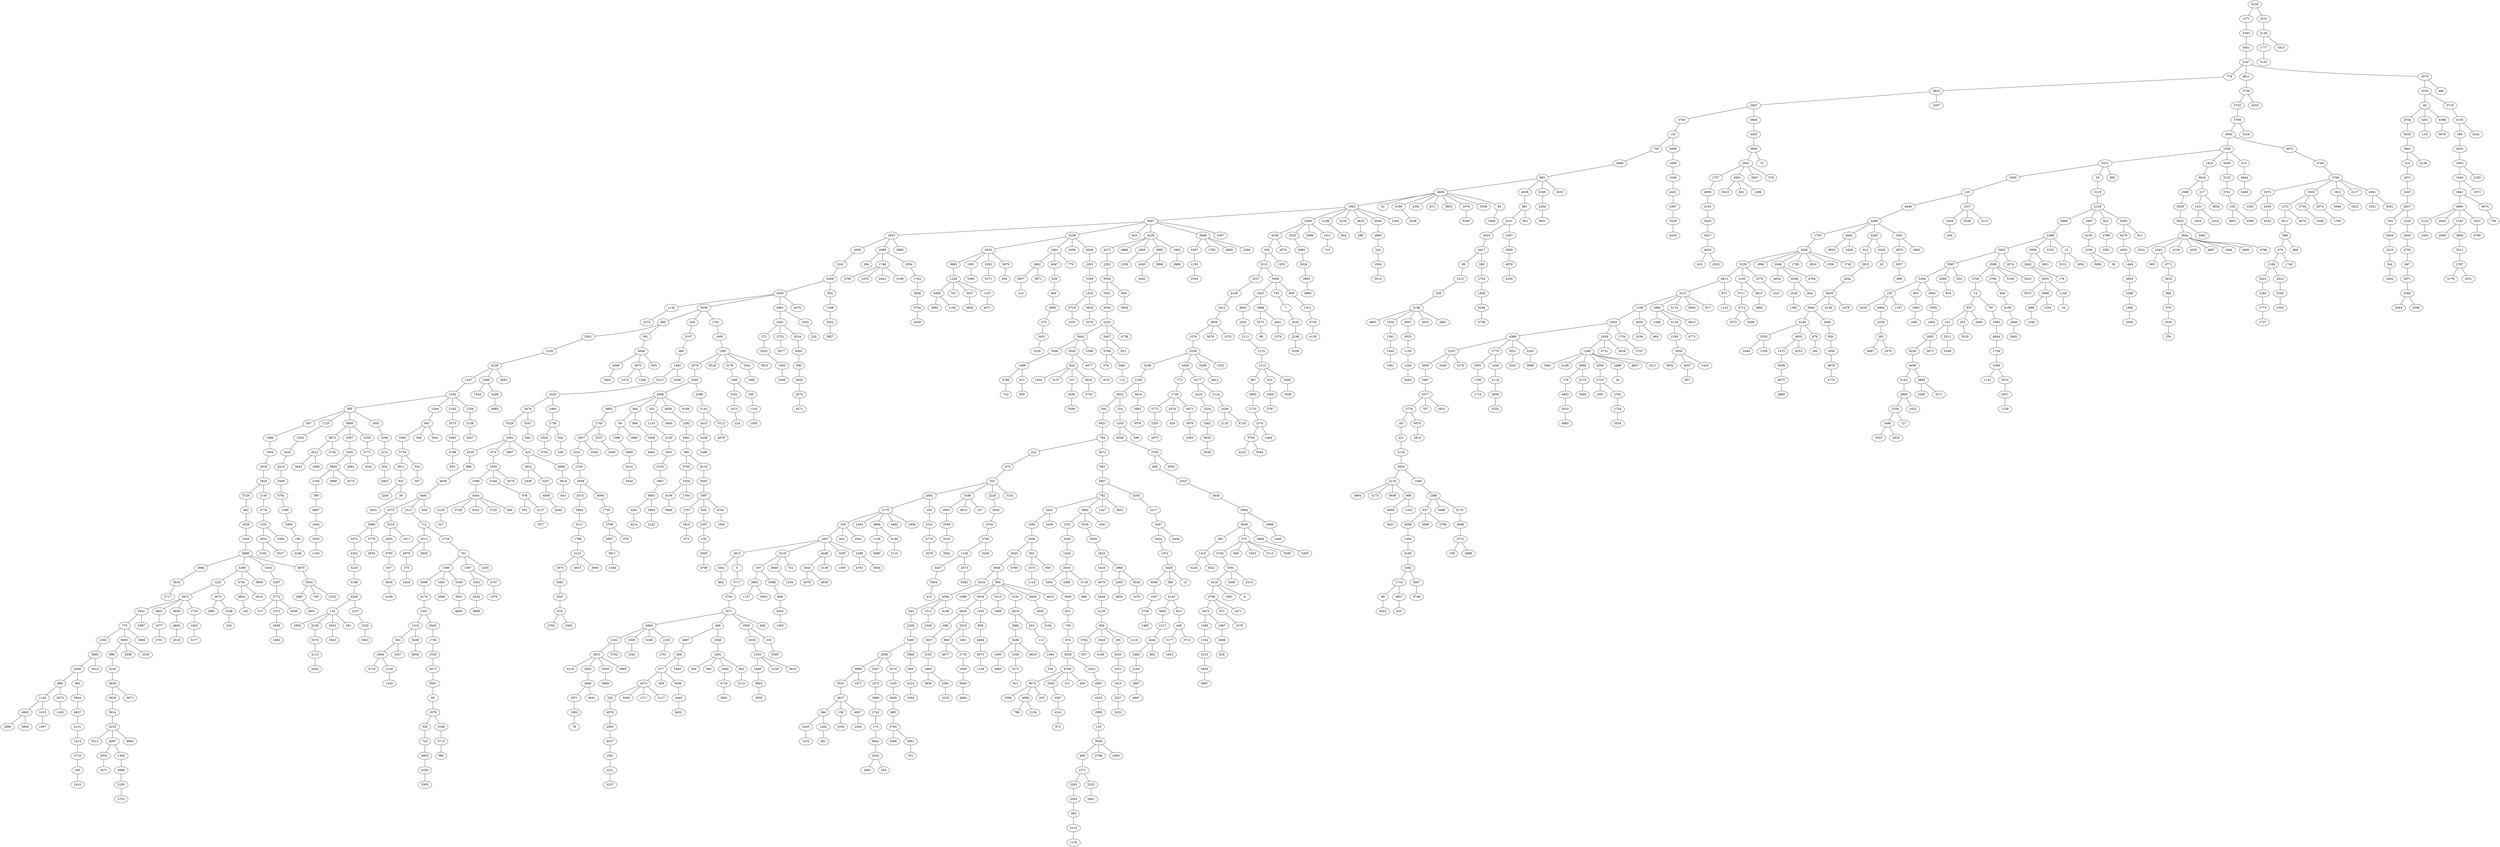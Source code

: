 strict graph "" {
	5236 -- 1271;
	5236 -- 3231;
	1271 -- 3343;
	3343 -- 5651;
	5651 -- 2187;
	2187 -- 778;
	2187 -- 4811;
	2187 -- 3570;
	778 -- 5825;
	5825 -- 3567;
	5825 -- 1007;
	3567 -- 5750;
	3567 -- 3846;
	5750 -- 132;
	132 -- 750;
	132 -- 2608;
	750 -- 5699;
	5699 -- 893;
	893 -- 4608;
	893 -- 4636;
	893 -- 4549;
	893 -- 3653;
	4608 -- 1963;
	4608 -- 42;
	4608 -- 3166;
	4608 -- 4391;
	4608 -- 811;
	4608 -- 3855;
	4608 -- 1679;
	4608 -- 5358;
	4608 -- 83;
	1963 -- 5607;
	1963 -- 2409;
	1963 -- 2168;
	1963 -- 5235;
	1963 -- 3618;
	1963 -- 4644;
	1963 -- 2364;
	5607 -- 1853;
	5607 -- 3259;
	5607 -- 620;
	5607 -- 4236;
	5607 -- 2948;
	5607 -- 5367;
	1853 -- 4565;
	1853 -- 2089;
	1853 -- 2889;
	4565 -- 1241;
	1241 -- 4268;
	4268 -- 4250;
	4268 -- 954;
	4250 -- 1142;
	4250 -- 5636;
	4250 -- 4961;
	4250 -- 4476;
	1142 -- 5272;
	4811 -- 3736;
	3736 -- 3732;
	3736 -- 4255;
	3732 -- 5799;
	5799 -- 2000;
	5799 -- 5216;
	2000 -- 1528;
	2000 -- 4972;
	1528 -- 5531;
	1528 -- 1910;
	1528 -- 5939;
	1528 -- 215;
	5531 -- 5500;
	5531 -- 29;
	5531 -- 905;
	5500 -- 125;
	125 -- 4449;
	125 -- 1627;
	4449 -- 2489;
	2489 -- 1750;
	2489 -- 4041;
	2489 -- 2285;
	2489 -- 1931;
	1750 -- 3938;
	3938 -- 5226;
	3938 -- 1996;
	3938 -- 2046;
	3938 -- 1783;
	3938 -- 2816;
	3938 -- 1556;
	3938 -- 1742;
	5226 -- 4813;
	5226 -- 3195;
	5226 -- 2576;
	4813 -- 5121;
	4813 -- 871;
	5121 -- 1109;
	5121 -- 1884;
	5121 -- 5119;
	5121 -- 5604;
	5121 -- 817;
	1109 -- 3363;
	1109 -- 4459;
	3363 -- 4368;
	3363 -- 1828;
	3363 -- 1754;
	4368 -- 2333;
	4368 -- 2770;
	4368 -- 5551;
	4368 -- 5245;
	2333 -- 3093;
	2333 -- 3440;
	2333 -- 1276;
	3093 -- 3497;
	3497 -- 4377;
	2409 -- 4336;
	2409 -- 2525;
	2409 -- 3586;
	2409 -- 1411;
	4336 -- 500;
	4336 -- 4570;
	500 -- 3215;
	500 -- 1355;
	3215 -- 2537;
	3215 -- 5094;
	2537 -- 4108;
	4108 -- 2411;
	2411 -- 3900;
	3900 -- 1079;
	3900 -- 5876;
	3900 -- 1570;
	1079 -- 2538;
	2538 -- 3246;
	2538 -- 4453;
	2538 -- 5208;
	2538 -- 1253;
	3246 -- 2166;
	2166 -- 3932;
	2166 -- 5614;
	3932 -- 546;
	3932 -- 324;
	546 -- 4921;
	4921 -- 784;
	784 -- 222;
	784 -- 3672;
	222 -- 475;
	475 -- 325;
	325 -- 2002;
	325 -- 5166;
	325 -- 2220;
	325 -- 3152;
	2002 -- 3170;
	2002 -- 303;
	3170 -- 346;
	3170 -- 2454;
	3170 -- 3864;
	3170 -- 4482;
	3170 -- 1908;
	346 -- 1657;
	346 -- 842;
	346 -- 2541;
	1657 -- 2613;
	1657 -- 3218;
	1657 -- 4448;
	1657 -- 1030;
	1657 -- 2290;
	2613 -- 5261;
	2613 -- 5;
	5261 -- 804;
	5636 -- 660;
	5636 -- 250;
	5636 -- 1761;
	660 -- 5501;
	660 -- 391;
	5501 -- 2165;
	2165 -- 4238;
	4238 -- 1347;
	4238 -- 2390;
	4238 -- 3583;
	1347 -- 1245;
	1245 -- 595;
	1245 -- 1304;
	1245 -- 5182;
	1245 -- 1256;
	595 -- 597;
	595 -- 1120;
	595 -- 4980;
	595 -- 1601;
	597 -- 1080;
	1080 -- 1004;
	1004 -- 3018;
	3018 -- 1824;
	1824 -- 5720;
	1824 -- 1145;
	5720 -- 662;
	662 -- 3356;
	3356 -- 2344;
	2344 -- 3688;
	3688 -- 2664;
	3688 -- 5399;
	3688 -- 1434;
	3688 -- 3870;
	2664 -- 3633;
	3633 -- 2717;
	4041 -- 5823;
	4041 -- 3426;
	3672 -- 962;
	962 -- 5857;
	5857 -- 782;
	5857 -- 5203;
	782 -- 4421;
	782 -- 3684;
	782 -- 1527;
	782 -- 3651;
	4421 -- 1095;
	4421 -- 4450;
	1095 -- 2006;
	2006 -- 2645;
	2006 -- 392;
	2645 -- 3049;
	2645 -- 4785;
	3049 -- 4533;
	3049 -- 904;
	4533 -- 4394;
	4394 -- 543;
	4394 -- 1511;
	4394 -- 4190;
	543 -- 2209;
	2209 -- 5493;
	5493 -- 2056;
	5493 -- 5568;
	2056 -- 3966;
	2056 -- 5307;
	2056 -- 3574;
	3966 -- 3531;
	3966 -- 1971;
	3531 -- 3627;
	3627 -- 344;
	3627 -- 158;
	3627 -- 4007;
	344 -- 3245;
	344 -- 1402;
	3245 -- 1533;
	250 -- 3107;
	3107 -- 366;
	366 -- 1482;
	1482 -- 5213;
	1482 -- 3298;
	5213 -- 2435;
	2435 -- 3878;
	2435 -- 1460;
	3878 -- 5329;
	3878 -- 5347;
	5329 -- 3262;
	3262 -- 4328;
	3262 -- 674;
	3262 -- 3867;
	3262 -- 423;
	4328 -- 898;
	898 -- 4658;
	4658 -- 4481;
	4481 -- 2975;
	4481 -- 1513;
	4481 -- 929;
	2975 -- 5588;
	2975 -- 5318;
	5588 -- 5572;
	5588 -- 5778;
	5572 -- 4352;
	4352 -- 3229;
	3229 -- 3198;
	3198 -- 2328;
	2328 -- 116;
	2328 -- 2157;
	116 -- 5555;
	116 -- 5139;
	116 -- 3433;
	116 -- 561;
	29 -- 3119;
	3119 -- 2128;
	3259 -- 3035;
	3259 -- 2491;
	3259 -- 5259;
	3259 -- 5008;
	3035 -- 3685;
	3035 -- 1901;
	3035 -- 3265;
	3035 -- 3879;
	3685 -- 1236;
	1236 -- 4490;
	1236 -- 701;
	1236 -- 3557;
	1236 -- 1167;
	4490 -- 2992;
	4490 -- 1165;
	5094 -- 1925;
	5094 -- 745;
	5094 -- 826;
	1925 -- 4820;
	1925 -- 2888;
	4820 -- 2552;
	2552 -- 2111;
	2128 -- 5886;
	2128 -- 1687;
	2128 -- 621;
	2128 -- 5050;
	5886 -- 2388;
	2388 -- 5403;
	2388 -- 3056;
	2388 -- 3333;
	2388 -- 12;
	5403 -- 5087;
	5403 -- 3596;
	5403 -- 2874;
	5087 -- 5458;
	5087 -- 2098;
	5087 -- 354;
	5458 -- 150;
	5458 -- 802;
	5458 -- 2943;
	150 -- 4229;
	150 -- 4004;
	150 -- 1197;
	1761 -- 1465;
	1465 -- 1581;
	1581 -- 1078;
	1581 -- 3518;
	1581 -- 5178;
	1581 -- 3341;
	1581 -- 5813;
	1078 -- 5495;
	5495 -- 3568;
	5495 -- 2586;
	3568 -- 4893;
	3568 -- 364;
	3568 -- 332;
	3568 -- 4839;
	3568 -- 4184;
	4893 -- 2740;
	2740 -- 2837;
	2740 -- 2337;
	2837 -- 1631;
	2837 -- 2536;
	1631 -- 1229;
	1229 -- 3958;
	3958 -- 2014;
	3958 -- 4094;
	2014 -- 3964;
	3964 -- 3111;
	3111 -- 1788;
	1788 -- 3122;
	3122 -- 1875;
	3122 -- 5633;
	3122 -- 3950;
	1875 -- 3681;
	3681 -- 3547;
	3547 -- 816;
	816 -- 2762;
	816 -- 2362;
	2491 -- 3662;
	2491 -- 4047;
	2491 -- 779;
	3662 -- 5657;
	3662 -- 5671;
	5657 -- 314;
	1304 -- 941;
	941 -- 3360;
	941 -- 308;
	941 -- 3541;
	3360 -- 5739;
	5739 -- 2911;
	5739 -- 553;
	2911 -- 832;
	832 -- 2244;
	832 -- 30;
	1884 -- 1069;
	1884 -- 5118;
	1884 -- 4913;
	4004 -- 5258;
	5258 -- 283;
	283 -- 4687;
	283 -- 2970;
	4972 -- 4764;
	4764 -- 2760;
	2760 -- 3375;
	2760 -- 3303;
	2760 -- 1912;
	2760 -- 2137;
	2760 -- 4981;
	3375 -- 1392;
	3375 -- 4343;
	2285 -- 912;
	2285 -- 3428;
	912 -- 2915;
	2915 -- 2842;
	2842 -- 4829;
	4829 -- 3949;
	4829 -- 4128;
	4829 -- 2478;
	3949 -- 4249;
	3949 -- 3485;
	4249 -- 5558;
	4249 -- 4835;
	4249 -- 678;
	5558 -- 2444;
	5558 -- 1358;
	1687 -- 4150;
	4150 -- 2236;
	2236 -- 5096;
	2236 -- 56;
	5399 -- 1231;
	5399 -- 3781;
	5399 -- 3959;
	1231 -- 3872;
	1231 -- 2070;
	3872 -- 3441;
	3872 -- 4841;
	3872 -- 5859;
	3872 -- 1734;
	3441 -- 770;
	3441 -- 5587;
	770 -- 2358;
	770 -- 5606;
	770 -- 3986;
	2358 -- 5885;
	5885 -- 2406;
	5885 -- 3024;
	2406 -- 896;
	2406 -- 963;
	1828 -- 1268;
	1828 -- 4731;
	1828 -- 3628;
	1268 -- 3491;
	1268 -- 4146;
	1268 -- 2969;
	1268 -- 2592;
	1268 -- 2498;
	1268 -- 4647;
	1268 -- 2511;
	674 -- 1839;
	1839 -- 1599;
	1839 -- 5184;
	1839 -- 3079;
	1599 -- 5444;
	5444 -- 2129;
	5444 -- 3738;
	5444 -- 4742;
	5444 -- 2720;
	5444 -- 480;
	4094 -- 1730;
	1730 -- 2768;
	2768 -- 5667;
	2768 -- 979;
	4841 -- 1077;
	5606 -- 996;
	5606 -- 2208;
	5606 -- 3330;
	996 -- 3145;
	3145 -- 2626;
	2626 -- 2629;
	2626 -- 2871;
	2629 -- 5914;
	5914 -- 2233;
	5166 -- 3055;
	5166 -- 4010;
	5166 -- 107;
	3055 -- 2558;
	2558 -- 5232;
	3218 -- 197;
	3218 -- 3649;
	3218 -- 722;
	197 -- 3963;
	197 -- 5088;
	3303 -- 1272;
	3303 -- 5704;
	3303 -- 3974;
	1272 -- 5511;
	1272 -- 4670;
	5511 -- 388;
	388 -- 474;
	388 -- 889;
	474 -- 1184;
	474 -- 1740;
	1184 -- 5423;
	1184 -- 4522;
	5423 -- 1284;
	1284 -- 1773;
	1912 -- 5646;
	1912 -- 1822;
	904 -- 2389;
	904 -- 5918;
	904 -- 5513;
	904 -- 5181;
	904 -- 2826;
	904 -- 4615;
	423 -- 3822;
	423 -- 4066;
	3822 -- 2456;
	3822 -- 3257;
	871 -- 1123;
	1931 -- 2870;
	1931 -- 3692;
	2870 -- 3057;
	1910 -- 5616;
	5616 -- 2369;
	5616 -- 217;
	2369 -- 5029;
	5029 -- 4825;
	4825 -- 3944;
	4825 -- 2481;
	3944 -- 3314;
	3944 -- 2343;
	3944 -- 4129;
	3944 -- 4303;
	3944 -- 4897;
	3944 -- 1694;
	3944 -- 4692;
	3944 -- 4796;
	4453 -- 773;
	4453 -- 5277;
	773 -- 1739;
	1739 -- 5775;
	1739 -- 2476;
	1739 -- 4073;
	5775 -- 2355;
	2355 -- 4975;
	3684 -- 1531;
	3684 -- 5530;
	3684 -- 1041;
	1531 -- 2020;
	2020 -- 1429;
	1429 -- 2916;
	2916 -- 3592;
	2916 -- 3386;
	2916 -- 3718;
	3592 -- 3005;
	3005 -- 831;
	831 -- 739;
	739 -- 874;
	874 -- 5828;
	5828 -- 4708;
	5828 -- 1622;
	4708 -- 4672;
	4708 -- 2092;
	4708 -- 311;
	4708 -- 430;
	4672 -- 3390;
	4672 -- 4080;
	4672 -- 255;
	324 -- 1203;
	1203 -- 4536;
	1203 -- 598;
	4536 -- 3783;
	3783 -- 406;
	3783 -- 3595;
	406 -- 2453;
	2453 -- 5430;
	5430 -- 5064;
	5064 -- 5639;
	5064 -- 4998;
	5639 -- 360;
	5639 -- 575;
	5639 -- 4684;
	360 -- 1415;
	1415 -- 5228;
	1415 -- 5522;
	2070 -- 2881;
	2070 -- 5336;
	1145 -- 4778;
	4778 -- 1331;
	1331 -- 3931;
	1331 -- 3300;
	3931 -- 3105;
	3931 -- 5327;
	4236 -- 4272;
	4236 -- 4969;
	4236 -- 2605;
	4236 -- 3905;
	4236 -- 1983;
	5203 -- 2217;
	2217 -- 3447;
	3447 -- 5424;
	3447 -- 3434;
	5424 -- 1972;
	896 -- 1140;
	896 -- 2673;
	1140 -- 4802;
	1140 -- 1410;
	4802 -- 2890;
	4802 -- 5850;
	5530 -- 3630;
	3630 -- 2822;
	4377 -- 3776;
	4377 -- 787;
	4377 -- 5832;
	3776 -- 181;
	3776 -- 5670;
	181 -- 221;
	221 -- 5134;
	5134 -- 2620;
	2620 -- 2116;
	2620 -- 1448;
	2116 -- 3804;
	2116 -- 5175;
	2116 -- 5938;
	2116 -- 906;
	2129 -- 527;
	391 -- 4068;
	4068 -- 4569;
	4068 -- 2670;
	4068 -- 855;
	4569 -- 5063;
	963 -- 5844;
	5844 -- 4637;
	4637 -- 4121;
	4121 -- 1413;
	1413 -- 3716;
	954 -- 1348;
	1348 -- 3052;
	3052 -- 3827;
	4272 -- 2292;
	2292 -- 5556;
	5556 -- 3381;
	5556 -- 845;
	3381 -- 3034;
	3034 -- 2230;
	2230 -- 5442;
	2230 -- 5467;
	2230 -- 4738;
	5442 -- 3566;
	5442 -- 5545;
	5442 -- 5596;
	3566 -- 1489;
	575 -- 5194;
	575 -- 940;
	575 -- 5253;
	575 -- 3113;
	575 -- 5295;
	5194 -- 5391;
	5391 -- 5416;
	5391 -- 5496;
	5391 -- 2313;
	5416 -- 2798;
	5416 -- 1991;
	5416 -- 8;
	2798 -- 3072;
	2798 -- 537;
	2798 -- 2471;
	3072 -- 1369;
	3072 -- 1967;
	1369 -- 1534;
	1534 -- 5123;
	5123 -- 5659;
	5659 -- 3697;
	3846 -- 4435;
	4435 -- 3840;
	3840 -- 2691;
	3840 -- 72;
	745 -- 7;
	1513 -- 712;
	712 -- 3313;
	712 -- 2729;
	3313 -- 4679;
	3313 -- 3928;
	4679 -- 375;
	375 -- 2424;
	2586 -- 3143;
	3143 -- 3415;
	3143 -- 5112;
	3415 -- 3438;
	364 -- 94;
	364 -- 884;
	94 -- 1398;
	94 -- 1966;
	1398 -- 5800;
	5800 -- 5214;
	5214 -- 3444;
	2822 -- 5425;
	2822 -- 2968;
	5425 -- 3670;
	3670 -- 4444;
	4444 -- 4139;
	4139 -- 600;
	600 -- 5762;
	600 -- 3926;
	600 -- 185;
	600 -- 1218;
	5762 -- 927;
	5178 -- 1485;
	1485 -- 3161;
	1485 -- 330;
	3161 -- 1615;
	1615 -- 224;
	3056 -- 3942;
	3056 -- 2901;
	3942 -- 4505;
	3942 -- 178;
	4505 -- 5475;
	4505 -- 3068;
	4505 -- 1158;
	2233 -- 5011;
	2233 -- 4087;
	2233 -- 4984;
	1972 -- 3429;
	3429 -- 5046;
	3429 -- 389;
	3429 -- 15;
	5046 -- 1597;
	1597 -- 3758;
	1434 -- 3287;
	3287 -- 5772;
	5772 -- 517;
	5772 -- 2373;
	5772 -- 4346;
	3570 -- 1930;
	3570 -- 490;
	1930 -- 40;
	1930 -- 5719;
	40 -- 4704;
	40 -- 3201;
	40 -- 4388;
	4704 -- 5028;
	5028 -- 3841;
	3841 -- 214;
	3841 -- 2138;
	214 -- 1871;
	1871 -- 3267;
	3267 -- 4927;
	4927 -- 302;
	4927 -- 2245;
	302 -- 5834;
	5834 -- 2210;
	2210 -- 544;
	544 -- 2420;
	5184 -- 978;
	978 -- 352;
	978 -- 4137;
	4080 -- 786;
	4080 -- 2154;
	4636 -- 981;
	981 -- 4101;
	981 -- 851;
	4101 -- 3424;
	4101 -- 2467;
	3424 -- 4417;
	4417 -- 99;
	4417 -- 289;
	99 -- 1212;
	1212 -- 329;
	329 -- 3108;
	3108 -- 4891;
	3108 -- 1034;
	3108 -- 3997;
	3108 -- 4033;
	3108 -- 3901;
	1410 -- 1097;
	3596 -- 3709;
	3596 -- 2784;
	3596 -- 5339;
	3596 -- 5433;
	3709 -- 14;
	14 -- 937;
	14 -- 797;
	937 -- 523;
	937 -- 323;
	937 -- 3499;
	523 -- 2063;
	523 -- 5311;
	2063 -- 4226;
	2063 -- 5873;
	2245 -- 2505;
	2505 -- 4792;
	4792 -- 947;
	947 -- 5871;
	5871 -- 4360;
	5182 -- 3575;
	3575 -- 5405;
	5405 -- 4799;
	4799 -- 853;
	5347 -- 646;
	332 -- 1133;
	332 -- 5685;
	1133 -- 4120;
	4120 -- 3261;
	3261 -- 5120;
	5120 -- 3967;
	3967 -- 4663;
	4663 -- 3291;
	4663 -- 3694;
	3291 -- 4214;
	621 -- 2786;
	2786 -- 2361;
	797 -- 3563;
	3563 -- 4844;
	4844 -- 1738;
	1738 -- 3309;
	5 -- 5717;
	5717 -- 5745;
	5745 -- 1671;
	1671 -- 4963;
	1671 -- 469;
	1671 -- 3500;
	1671 -- 926;
	4963 -- 2162;
	4963 -- 1600;
	4963 -- 5186;
	4963 -- 2103;
	2162 -- 3913;
	2162 -- 5702;
	3913 -- 4218;
	3913 -- 2855;
	3913 -- 3059;
	3913 -- 3995;
	3057 -- 498;
	4961 -- 2281;
	4961 -- 1032;
	2281 -- 372;
	2281 -- 3723;
	2281 -- 4534;
	372 -- 2820;
	2820 -- 1363;
	1363 -- 2546;
	469 -- 4987;
	469 -- 2560;
	4987 -- 806;
	806 -- 677;
	806 -- 5440;
	677 -- 4375;
	677 -- 459;
	677 -- 5006;
	5918 -- 2628;
	5918 -- 1420;
	2628 -- 489;
	2628 -- 3319;
	489 -- 5037;
	5037 -- 3192;
	1448 -- 2386;
	2386 -- 657;
	2386 -- 5686;
	2386 -- 5170;
	657 -- 4568;
	657 -- 3008;
	657 -- 3789;
	4568 -- 1494;
	1494 -- 4169;
	4169 -- 3392;
	2969 -- 179;
	2969 -- 2375;
	179 -- 4403;
	4403 -- 2010;
	3926 -- 4168;
	2855 -- 2840;
	2840 -- 2971;
	2840 -- 5641;
	303 -- 2151;
	2151 -- 4774;
	4774 -- 3276;
	5307 -- 1575;
	1575 -- 3989;
	3989 -- 2742;
	2742 -- 170;
	170 -- 4642;
	5513 -- 1899;
	1120 -- 2243;
	2243 -- 5452;
	2373 -- 3036;
	3036 -- 1692;
	3309 -- 1141;
	3309 -- 3674;
	3500 -- 2630;
	3500 -- 216;
	2630 -- 5335;
	5335 -- 1640;
	5335 -- 3159;
	5335 -- 3819;
	1640 -- 5803;
	5803 -- 3835;
	2691 -- 1757;
	2691 -- 2061;
	2691 -- 5847;
	2691 -- 578;
	1757 -- 4090;
	4090 -- 4192;
	4192 -- 5420;
	5420 -- 4027;
	4027 -- 4626;
	4626 -- 616;
	4626 -- 4203;
	4998 -- 1440;
	4839 -- 2282;
	2282 -- 4461;
	4461 -- 396;
	396 -- 3705;
	396 -- 4118;
	389 -- 4145;
	4145 -- 5602;
	4145 -- 813;
	5602 -- 1217;
	1217 -- 4242;
	4242 -- 2462;
	4242 -- 862;
	2462 -- 2184;
	4980 -- 4872;
	4980 -- 4397;
	4980 -- 2259;
	2092 -- 2287;
	5939 -- 5125;
	5125 -- 5761;
	5761 -- 235;
	4459 -- 3106;
	4459 -- 844;
	2467 -- 3509;
	3509 -- 4878;
	4835 -- 1475;
	4835 -- 4253;
	1475 -- 5039;
	5039 -- 4075;
	4075 -- 2689;
	4872 -- 2012;
	4872 -- 2745;
	2012 -- 2843;
	2012 -- 1849;
	2971 -- 1802;
	1802 -- 78;
	2560 -- 1891;
	1891 -- 204;
	1891 -- 560;
	1891 -- 2682;
	1891 -- 943;
	1032 -- 230;
	5545 -- 624;
	5545 -- 4077;
	624 -- 1504;
	624 -- 3137;
	624 -- 167;
	624 -- 3918;
	2888 -- 5275;
	2888 -- 4441;
	5275 -- 68;
	1622 -- 2891;
	2891 -- 4325;
	4325 -- 2980;
	2980 -- 135;
	135 -- 5928;
	5928 -- 466;
	5928 -- 5798;
	5928 -- 4593;
	3428 -- 20;
	5719 -- 4105;
	4105 -- 368;
	4105 -- 4162;
	368 -- 2034;
	2034 -- 1603;
	1603 -- 1040;
	1603 -- 2185;
	1040 -- 3641;
	1040 -- 1873;
	3641 -- 4860;
	3641 -- 4674;
	4860 -- 2123;
	4860 -- 2934;
	4860 -- 3182;
	4860 -- 3251;
	2123 -- 1920;
	289 -- 2754;
	2754 -- 1858;
	1858 -- 5294;
	5294 -- 4756;
	813 -- 448;
	448 -- 5177;
	448 -- 3713;
	5177 -- 1643;
	2390 -- 1544;
	2390 -- 4269;
	1967 -- 2806;
	323 -- 5518;
	392 -- 1573;
	392 -- 956;
	1573 -- 1114;
	3963 -- 1137;
	3963 -- 5563;
	4226 -- 4456;
	4456 -- 5162;
	4456 -- 3884;
	5162 -- 2800;
	2800 -- 2556;
	2800 -- 1922;
	2556 -- 1696;
	2556 -- 727;
	1696 -- 3555;
	1696 -- 2825;
	5859 -- 4693;
	4693 -- 2018;
	4448 -- 3345;
	4448 -- 3139;
	3345 -- 2079;
	3345 -- 4930;
	4397 -- 5292;
	5292 -- 5829;
	5292 -- 2861;
	5829 -- 2764;
	5829 -- 3890;
	5829 -- 4574;
	2764 -- 780;
	780 -- 4887;
	4887 -- 1844;
	1844 -- 2555;
	2555 -- 1104;
	3166 -- 4538;
	4087 -- 2502;
	4087 -- 1394;
	2502 -- 4571;
	2729 -- 741;
	741 -- 1589;
	741 -- 1387;
	741 -- 2335;
	802 -- 1665;
	1665 -- 1495;
	5181 -- 2919;
	2919 -- 2883;
	2919 -- 623;
	2883 -- 5480;
	5480 -- 1695;
	5480 -- 1029;
	5480 -- 4619;
	1695 -- 4990;
	1589 -- 5898;
	1589 -- 1091;
	1589 -- 5536;
	5898 -- 4176;
	4176 -- 1301;
	1301 -- 1315;
	1301 -- 5543;
	1315 -- 593;
	1315 -- 5499;
	593 -- 3904;
	593 -- 1057;
	3904 -- 3710;
	3904 -- 2134;
	1256 -- 5138;
	5138 -- 2927;
	1600 -- 1043;
	2061 -- 5623;
	2061 -- 841;
	2061 -- 1296;
	2806 -- 618;
	7 -- 2032;
	2032 -- 2248;
	2248 -- 3359;
	2046 -- 4634;
	2046 -- 4508;
	2046 -- 4784;
	2608 -- 1699;
	3705 -- 3354;
	3354 -- 4156;
	3354 -- 1704;
	4156 -- 5846;
	3781 -- 4852;
	3781 -- 3014;
	4852 -- 145;
	2343 -- 983;
	2343 -- 4771;
	2010 -- 4685;
	4269 -- 4885;
	5050 -- 4278;
	5050 -- 911;
	4278 -- 4503;
	4503 -- 1446;
	1446 -- 4920;
	217 -- 1431;
	217 -- 3834;
	1431 -- 1924;
	1431 -- 1416;
	466 -- 2371;
	2371 -- 5265;
	2371 -- 2535;
	5265 -- 2050;
	2050 -- 383;
	383 -- 2114;
	2114 -- 1130;
	4508 -- 2528;
	4508 -- 644;
	2528 -- 1385;
	1601 -- 2260;
	2260 -- 2121;
	2121 -- 824;
	824 -- 2463;
	158 -- 1050;
	2968 -- 2283;
	2968 -- 5534;
	2111 -- 1274;
	1274 -- 1110;
	1110 -- 967;
	1110 -- 415;
	1110 -- 2090;
	967 -- 5693;
	4771 -- 3632;
	5467 -- 5768;
	5467 -- 923;
	5768 -- 378;
	5768 -- 5461;
	4118 -- 5565;
	5565 -- 1987;
	1987 -- 2797;
	1987 -- 626;
	1987 -- 4762;
	2797 -- 1810;
	2673 -- 1430;
	3870 -- 5334;
	5334 -- 2867;
	5334 -- 705;
	5334 -- 3255;
	2867 -- 3601;
	3864 -- 1126;
	3864 -- 5148;
	1126 -- 5680;
	1699 -- 1049;
	1049 -- 4431;
	4431 -- 2387;
	2387 -- 3529;
	3529 -- 4416;
	3195 -- 3711;
	3195 -- 5810;
	2476 -- 420;
	5170 -- 4698;
	4698 -- 3712;
	3712 -- 159;
	3712 -- 2988;
	5452 -- 2214;
	5139 -- 5578;
	5578 -- 4113;
	5318 -- 2925;
	5318 -- 1911;
	2925 -- 3765;
	3765 -- 637;
	637 -- 3636;
	3636 -- 4199;
	1029 -- 2571;
	5277 -- 2418;
	5277 -- 2124;
	2418 -- 2334;
	2334 -- 3362;
	3362 -- 5630;
	2283 -- 2659;
	1627 -- 2404;
	1627 -- 5538;
	1627 -- 5115;
	2404 -- 454;
	2168 -- 854;
	3182 -- 2009;
	3182 -- 3800;
	553 -- 397;
	4878 -- 4350;
	2605 -- 2330;
	2220 -- 4592;
	4592 -- 3744;
	3744 -- 5740;
	5740 -- 1138;
	5740 -- 3226;
	1138 -- 5437;
	1138 -- 2073;
	5437 -- 3564;
	4073 -- 3976;
	3976 -- 2383;
	330 -- 1143;
	1143 -- 1005;
	185 -- 4305;
	4305 -- 5331;
	5331 -- 1015;
	1015 -- 5227;
	5227 -- 3232;
	5568 -- 409;
	409 -- 4124;
	3574 -- 1325;
	1325 -- 3658;
	3658 -- 685;
	685 -- 5793;
	1077 -- 3701;
	5311 -- 5548;
	3557 -- 3826;
	5704 -- 1846;
	1387 -- 1952;
	1387 -- 2747;
	1952 -- 4520;
	826 -- 1213;
	1213 -- 4739;
	4739 -- 4138;
	2770 -- 3591;
	2770 -- 1459;
	3591 -- 1795;
	1795 -- 1714;
	4077 -- 1670;
	5778 -- 4554;
	3201 -- 119;
	2943 -- 5505;
	1773 -- 2737;
	5118 -- 2199;
	5118 -- 4773;
	2199 -- 3956;
	1034 -- 1541;
	1541 -- 1944;
	1944 -- 1561;
	3723 -- 3877;
	5543 -- 1736;
	1736 -- 1530;
	1734 -- 1403;
	1403 -- 3177;
	626 -- 1457;
	1457 -- 130;
	5630 -- 5549;
	537 -- 1576;
	2337 -- 3399;
	2571 -- 921;
	5336 -- 334;
	2948 -- 5397;
	2948 -- 1785;
	2948 -- 4600;
	2948 -- 2266;
	5397 -- 1150;
	3956 -- 3032;
	3956 -- 4057;
	3956 -- 1443;
	167 -- 1630;
	1630 -- 5590;
	4375 -- 320;
	4375 -- 5004;
	4375 -- 1717;
	4375 -- 3127;
	2592 -- 2753;
	2753 -- 1681;
	2753 -- 2702;
	3319 -- 808;
	3319 -- 1801;
	808 -- 4677;
	808 -- 2718;
	623 -- 113;
	113 -- 1484;
	1484 -- 534;
	845 -- 5826;
	2525 -- 4982;
	4982 -- 5024;
	5024 -- 3693;
	3068 -- 698;
	3068 -- 1254;
	698 -- 1540;
	1420 -- 939;
	939 -- 4864;
	4864 -- 5073;
	5073 -- 1128;
	5534 -- 1470;
	3618 -- 288;
	3905 -- 4543;
	3905 -- 2966;
	4543 -- 3943;
	1030 -- 1300;
	2747 -- 1376;
	2214 -- 2569;
	2569 -- 5781;
	5781 -- 1390;
	4642 -- 4342;
	4342 -- 2681;
	4342 -- 554;
	2157 -- 1520;
	1520 -- 2563;
	5693 -- 2710;
	2710 -- 1070;
	1070 -- 3703;
	1070 -- 1404;
	3703 -- 4225;
	3703 -- 5564;
	2784 -- 949;
	949 -- 4106;
	4644 -- 2894;
	2894 -- 243;
	243 -- 1054;
	1054 -- 5514;
	2184 -- 2897;
	5667 -- 5811;
	2535 -- 2841;
	4066 -- 3814;
	4549 -- 2294;
	2294 -- 3951;
	3711 -- 5712;
	5712 -- 5375;
	5712 -- 5299;
	2089 -- 284;
	2089 -- 1748;
	2089 -- 2504;
	3884 -- 3365;
	3884 -- 3171;
	1511 -- 2349;
	5811 -- 2164;
	2290 -- 4763;
	2290 -- 5934;
	235 -- 4951;
	235 -- 3396;
	3257 -- 4958;
	2670 -- 1474;
	2670 -- 1204;
	2287 -- 4141;
	4141 -- 872;
	415 -- 3400;
	3918 -- 5735;
	1810 -- 973;
	2124 -- 2436;
	2436 -- 2135;
	2436 -- 5729;
	4360 -- 2044;
	4360 -- 3296;
	1901 -- 5380;
	4534 -- 4000;
	4000 -- 590;
	590 -- 4826;
	2718 -- 1609;
	1609 -- 5649;
	5649 -- 4464;
	2826 -- 4492;
	4492 -- 2194;
	3800 -- 3311;
	3311 -- 3787;
	3485 -- 920;
	920 -- 1950;
	1950 -- 4978;
	4978 -- 4776;
	1530 -- 3473;
	3473 -- 5581;
	5581 -- 59;
	59 -- 1979;
	1979 -- 326;
	1979 -- 3168;
	326 -- 720;
	720 -- 4803;
	4803 -- 4160;
	4160 -- 5305;
	2702 -- 2724;
	2724 -- 2634;
	130 -- 3029;
	3029 -- 4709;
	906 -- 4009;
	906 -- 1302;
	320 -- 4976;
	4976 -- 2565;
	3433 -- 3925;
	1394 -- 4886;
	4886 -- 5195;
	5195 -- 5752;
	5008 -- 2293;
	2293 -- 5189;
	5189 -- 1535;
	1535 -- 5718;
	1535 -- 3916;
	5718 -- 2351;
	2576 -- 1221;
	1754 -- 3767;
	4047 -- 628;
	4522 -- 5392;
	5392 -- 1502;
	3251 -- 4760;
	1489 -- 4780;
	1489 -- 815;
	4762 -- 1000;
	1091 -- 5065;
	1459 -- 4119;
	4119 -- 5856;
	5810 -- 3962;
	3787 -- 5176;
	3787 -- 2031;
	5232 -- 2832;
	3059 -- 3689;
	5112 -- 4678;
	2103 -- 2701;
	5551 -- 2501;
	4780 -- 743;
	4981 -- 1021;
	4981 -- 4361;
	1679 -- 5340;
	4441 -- 1076;
	2375 -- 3604;
	5148 -- 2110;
	3974 -- 1765;
	3693 -- 5895;
	2098 -- 818;
	2682 -- 5716;
	3694 -- 2122;
	12 -- 5215;
	12 -- 1856;
	2565 -- 4337;
	4337 -- 1501;
	1501 -- 2221;
	3649 -- 1334;
	5536 -- 3001;
	2090 -- 1628;
	4007 -- 2302;
	5716 -- 3582;
	1460 -- 2758;
	3632 -- 864;
	864 -- 576;
	576 -- 3550;
	1390 -- 5494;
	5494 -- 190;
	4057 -- 957;
	3392 -- 1716;
	3392 -- 5407;
	1716 -- 89;
	1716 -- 4857;
	89 -- 4552;
	2134 -- 1220;
	3168 -- 3715;
	3715 -- 580;
	2498 -- 34;
	4113 -- 2924;
	5856 -- 5255;
	4106 -- 2846;
	2846 -- 5462;
	5407 -- 5748;
	2897 -- 4697;
	5670 -- 2815;
	4520 -- 4899;
	1402 -- 491;
	5614 -- 2693;
	2693 -- 3078;
	5793 -- 5368;
	5793 -- 3961;
	1748 -- 5760;
	1748 -- 2470;
	1748 -- 2441;
	1748 -- 3199;
	1411 -- 710;
	1158 -- 16;
	815 -- 850;
	3341 -- 1992;
	3265 -- 5271;
	3997 -- 5025;
	5025 -- 1156;
	1156 -- 1249;
	3231 -- 2140;
	2140 -- 1777;
	2140 -- 3315;
	3879 -- 830;
	2758 -- 5303;
	2758 -- 834;
	5303 -- 3793;
	2259 -- 3775;
	628 -- 984;
	984 -- 3895;
	2221 -- 3237;
	3192 -- 1960;
	1960 -- 3936;
	1960 -- 2391;
	5461 -- 112;
	5208 -- 4812;
	3674 -- 2037;
	2037 -- 1238;
	4684 -- 5309;
	215 -- 4964;
	4964 -- 5269;
	5245 -- 3988;
	30 -- 2631;
	5088 -- 666;
	1777 -- 5155;
	4920 -- 5288;
	4826 -- 2574;
	2574 -- 4271;
	834 -- 539;
	943 -- 3112;
	5288 -- 1982;
	1982 -- 2049;
	3438 -- 1480;
	2504 -- 1763;
	1763 -- 2838;
	2838 -- 5754;
	5754 -- 2039;
	3758 -- 1483;
	1983 -- 2868;
	678 -- 290;
	4958 -- 4260;
	4674 -- 758;
	4857 -- 425;
	3001 -- 4895;
	3550 -- 254;
	666 -- 4202;
	4343 -- 4232;
	2073 -- 5382;
	3814 -- 643;
	3895 -- 570;
	570 -- 3451;
	3451 -- 5326;
	1150 -- 3334;
	3775 -- 3242;
	4009 -- 3021;
	83 -- 1909;
	5505 -- 1864;
	3400 -- 5787;
	1167 -- 4471;
	884 -- 2458;
	2458 -- 4462;
	4124 -- 1604;
	190 -- 2188;
	4137 -- 3317;
	4202 -- 1405;
	5499 -- 4656;
	3716 -- 340;
	340 -- 2410;
	5006 -- 3445;
	3445 -- 4432;
	216 -- 5585;
	4388 -- 5679;
	1249 -- 5083;
	3564 -- 413;
	3916 -- 3578;
	3961 -- 551;
	3718 -- 880;
	2391 -- 3233;
}

